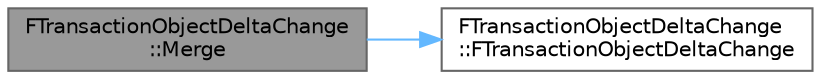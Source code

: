 digraph "FTransactionObjectDeltaChange::Merge"
{
 // INTERACTIVE_SVG=YES
 // LATEX_PDF_SIZE
  bgcolor="transparent";
  edge [fontname=Helvetica,fontsize=10,labelfontname=Helvetica,labelfontsize=10];
  node [fontname=Helvetica,fontsize=10,shape=box,height=0.2,width=0.4];
  rankdir="LR";
  Node1 [id="Node000001",label="FTransactionObjectDeltaChange\l::Merge",height=0.2,width=0.4,color="gray40", fillcolor="grey60", style="filled", fontcolor="black",tooltip=" "];
  Node1 -> Node2 [id="edge1_Node000001_Node000002",color="steelblue1",style="solid",tooltip=" "];
  Node2 [id="Node000002",label="FTransactionObjectDeltaChange\l::FTransactionObjectDeltaChange",height=0.2,width=0.4,color="grey40", fillcolor="white", style="filled",URL="$d2/da6/structFTransactionObjectDeltaChange.html#ace35fbbe3b744a0d5a987c5dba296b96",tooltip=" "];
}
